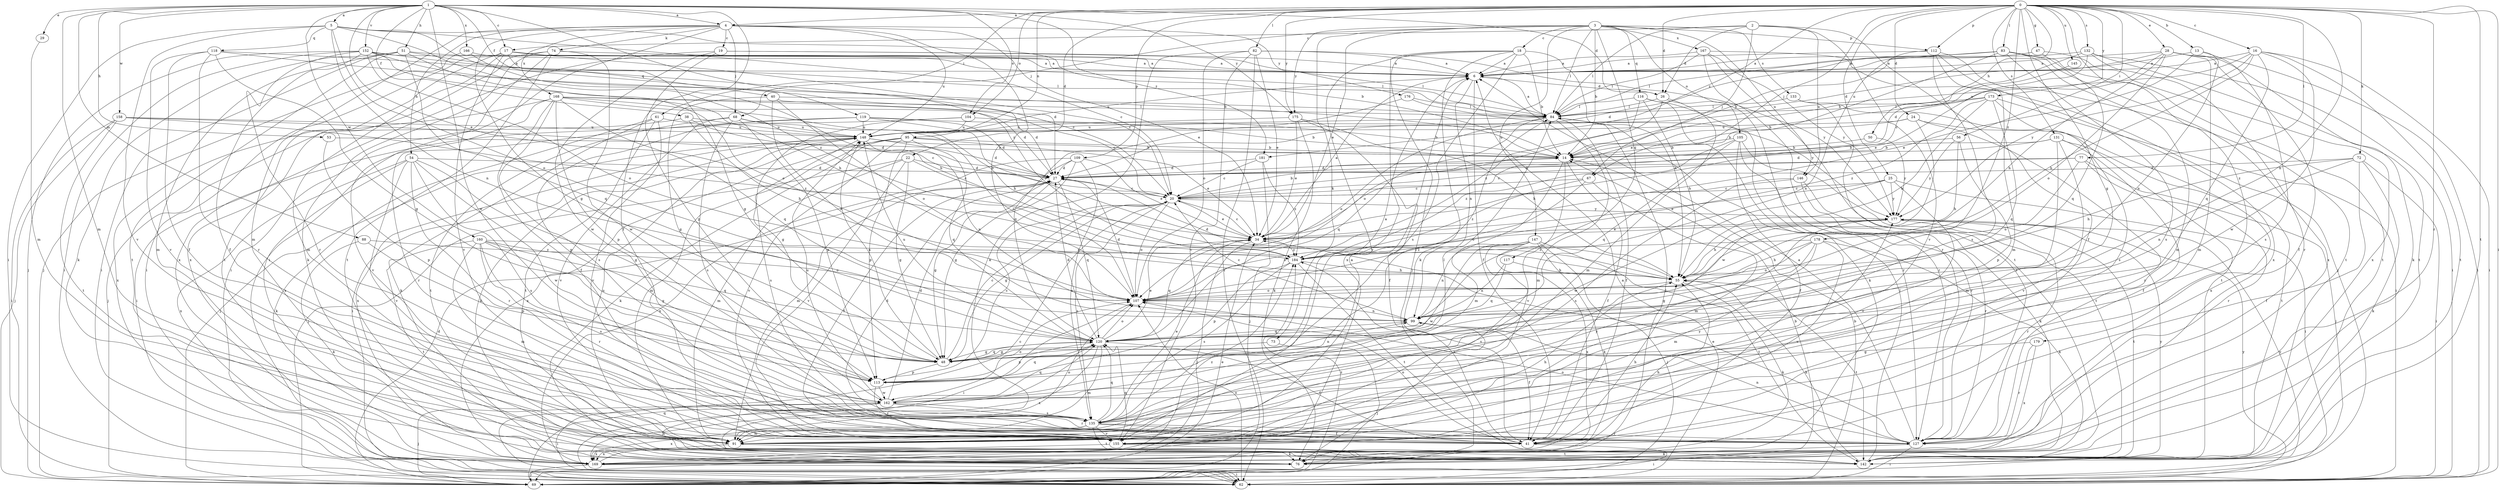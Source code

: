 strict digraph  {
0;
1;
2;
3;
4;
5;
6;
13;
14;
16;
17;
18;
19;
20;
22;
24;
25;
26;
27;
28;
29;
34;
38;
40;
41;
47;
48;
50;
51;
53;
54;
55;
56;
61;
62;
67;
68;
69;
72;
73;
74;
76;
77;
82;
83;
84;
88;
91;
95;
99;
104;
105;
107;
109;
112;
113;
116;
117;
118;
119;
120;
127;
131;
132;
133;
135;
142;
145;
146;
147;
148;
152;
155;
158;
160;
162;
166;
167;
168;
169;
173;
175;
176;
177;
178;
179;
181;
184;
0 -> 4  [label=a];
0 -> 13  [label=b];
0 -> 16  [label=c];
0 -> 22  [label=d];
0 -> 24  [label=d];
0 -> 25  [label=d];
0 -> 26  [label=d];
0 -> 28  [label=e];
0 -> 47  [label=g];
0 -> 48  [label=g];
0 -> 50  [label=h];
0 -> 56  [label=i];
0 -> 61  [label=i];
0 -> 62  [label=i];
0 -> 67  [label=j];
0 -> 72  [label=k];
0 -> 77  [label=l];
0 -> 82  [label=l];
0 -> 83  [label=l];
0 -> 95  [label=n];
0 -> 99  [label=n];
0 -> 104  [label=o];
0 -> 109  [label=p];
0 -> 112  [label=p];
0 -> 127  [label=r];
0 -> 131  [label=s];
0 -> 132  [label=s];
0 -> 142  [label=t];
0 -> 145  [label=u];
0 -> 173  [label=y];
0 -> 175  [label=y];
0 -> 178  [label=z];
0 -> 179  [label=z];
0 -> 181  [label=z];
1 -> 4  [label=a];
1 -> 5  [label=a];
1 -> 17  [label=c];
1 -> 26  [label=d];
1 -> 29  [label=e];
1 -> 34  [label=e];
1 -> 38  [label=f];
1 -> 40  [label=f];
1 -> 41  [label=f];
1 -> 51  [label=h];
1 -> 53  [label=h];
1 -> 88  [label=m];
1 -> 91  [label=m];
1 -> 104  [label=o];
1 -> 152  [label=v];
1 -> 158  [label=w];
1 -> 160  [label=w];
1 -> 162  [label=w];
1 -> 166  [label=x];
1 -> 175  [label=y];
1 -> 181  [label=z];
1 -> 184  [label=z];
2 -> 17  [label=c];
2 -> 26  [label=d];
2 -> 41  [label=f];
2 -> 67  [label=j];
2 -> 84  [label=l];
2 -> 146  [label=u];
2 -> 155  [label=v];
3 -> 14  [label=b];
3 -> 18  [label=c];
3 -> 34  [label=e];
3 -> 68  [label=j];
3 -> 73  [label=k];
3 -> 84  [label=l];
3 -> 105  [label=o];
3 -> 112  [label=p];
3 -> 116  [label=q];
3 -> 117  [label=q];
3 -> 133  [label=s];
3 -> 146  [label=u];
3 -> 147  [label=u];
3 -> 167  [label=x];
3 -> 175  [label=y];
4 -> 19  [label=c];
4 -> 34  [label=e];
4 -> 48  [label=g];
4 -> 54  [label=h];
4 -> 62  [label=i];
4 -> 68  [label=j];
4 -> 74  [label=k];
4 -> 91  [label=m];
4 -> 107  [label=o];
4 -> 148  [label=u];
4 -> 168  [label=x];
4 -> 176  [label=y];
5 -> 14  [label=b];
5 -> 20  [label=c];
5 -> 62  [label=i];
5 -> 99  [label=n];
5 -> 107  [label=o];
5 -> 118  [label=q];
5 -> 119  [label=q];
5 -> 155  [label=v];
5 -> 184  [label=z];
6 -> 26  [label=d];
6 -> 41  [label=f];
6 -> 99  [label=n];
6 -> 148  [label=u];
13 -> 6  [label=a];
13 -> 34  [label=e];
13 -> 99  [label=n];
13 -> 135  [label=s];
14 -> 27  [label=d];
14 -> 41  [label=f];
14 -> 91  [label=m];
14 -> 155  [label=v];
16 -> 6  [label=a];
16 -> 55  [label=h];
16 -> 62  [label=i];
16 -> 120  [label=q];
16 -> 142  [label=t];
16 -> 148  [label=u];
16 -> 162  [label=w];
16 -> 177  [label=y];
17 -> 6  [label=a];
17 -> 20  [label=c];
17 -> 48  [label=g];
17 -> 62  [label=i];
17 -> 84  [label=l];
17 -> 91  [label=m];
17 -> 142  [label=t];
17 -> 155  [label=v];
18 -> 6  [label=a];
18 -> 14  [label=b];
18 -> 55  [label=h];
18 -> 69  [label=j];
18 -> 76  [label=k];
18 -> 135  [label=s];
18 -> 155  [label=v];
18 -> 169  [label=x];
19 -> 6  [label=a];
19 -> 84  [label=l];
19 -> 113  [label=p];
19 -> 162  [label=w];
19 -> 169  [label=x];
20 -> 14  [label=b];
20 -> 34  [label=e];
20 -> 48  [label=g];
20 -> 107  [label=o];
20 -> 135  [label=s];
20 -> 177  [label=y];
22 -> 20  [label=c];
22 -> 27  [label=d];
22 -> 48  [label=g];
22 -> 69  [label=j];
22 -> 91  [label=m];
22 -> 155  [label=v];
24 -> 14  [label=b];
24 -> 127  [label=r];
24 -> 148  [label=u];
24 -> 162  [label=w];
24 -> 169  [label=x];
25 -> 20  [label=c];
25 -> 34  [label=e];
25 -> 62  [label=i];
25 -> 155  [label=v];
25 -> 162  [label=w];
25 -> 177  [label=y];
26 -> 84  [label=l];
26 -> 91  [label=m];
26 -> 107  [label=o];
26 -> 127  [label=r];
27 -> 20  [label=c];
27 -> 41  [label=f];
27 -> 48  [label=g];
27 -> 120  [label=q];
28 -> 6  [label=a];
28 -> 20  [label=c];
28 -> 41  [label=f];
28 -> 55  [label=h];
28 -> 62  [label=i];
28 -> 76  [label=k];
28 -> 91  [label=m];
28 -> 107  [label=o];
28 -> 148  [label=u];
29 -> 91  [label=m];
34 -> 6  [label=a];
34 -> 20  [label=c];
34 -> 69  [label=j];
34 -> 120  [label=q];
34 -> 184  [label=z];
38 -> 27  [label=d];
38 -> 55  [label=h];
38 -> 69  [label=j];
38 -> 148  [label=u];
40 -> 27  [label=d];
40 -> 48  [label=g];
40 -> 84  [label=l];
40 -> 99  [label=n];
40 -> 107  [label=o];
41 -> 55  [label=h];
41 -> 62  [label=i];
41 -> 107  [label=o];
41 -> 184  [label=z];
47 -> 6  [label=a];
47 -> 27  [label=d];
47 -> 120  [label=q];
47 -> 169  [label=x];
48 -> 6  [label=a];
48 -> 20  [label=c];
48 -> 99  [label=n];
48 -> 113  [label=p];
48 -> 120  [label=q];
48 -> 148  [label=u];
50 -> 14  [label=b];
50 -> 177  [label=y];
51 -> 6  [label=a];
51 -> 27  [label=d];
51 -> 62  [label=i];
51 -> 76  [label=k];
51 -> 91  [label=m];
51 -> 107  [label=o];
51 -> 120  [label=q];
51 -> 142  [label=t];
53 -> 14  [label=b];
53 -> 113  [label=p];
54 -> 27  [label=d];
54 -> 48  [label=g];
54 -> 76  [label=k];
54 -> 127  [label=r];
54 -> 135  [label=s];
54 -> 155  [label=v];
54 -> 162  [label=w];
54 -> 169  [label=x];
55 -> 27  [label=d];
55 -> 76  [label=k];
55 -> 107  [label=o];
55 -> 142  [label=t];
56 -> 14  [label=b];
56 -> 55  [label=h];
56 -> 113  [label=p];
56 -> 177  [label=y];
61 -> 76  [label=k];
61 -> 142  [label=t];
61 -> 148  [label=u];
61 -> 155  [label=v];
61 -> 169  [label=x];
62 -> 6  [label=a];
62 -> 14  [label=b];
62 -> 20  [label=c];
62 -> 107  [label=o];
62 -> 177  [label=y];
67 -> 20  [label=c];
67 -> 91  [label=m];
67 -> 107  [label=o];
67 -> 184  [label=z];
68 -> 107  [label=o];
68 -> 113  [label=p];
68 -> 135  [label=s];
68 -> 142  [label=t];
68 -> 148  [label=u];
68 -> 155  [label=v];
69 -> 14  [label=b];
69 -> 27  [label=d];
69 -> 34  [label=e];
69 -> 120  [label=q];
69 -> 177  [label=y];
69 -> 184  [label=z];
72 -> 27  [label=d];
72 -> 41  [label=f];
72 -> 55  [label=h];
72 -> 62  [label=i];
72 -> 76  [label=k];
72 -> 99  [label=n];
73 -> 48  [label=g];
73 -> 69  [label=j];
74 -> 6  [label=a];
74 -> 62  [label=i];
74 -> 76  [label=k];
74 -> 142  [label=t];
74 -> 162  [label=w];
74 -> 169  [label=x];
76 -> 84  [label=l];
77 -> 20  [label=c];
77 -> 27  [label=d];
77 -> 69  [label=j];
77 -> 107  [label=o];
77 -> 127  [label=r];
82 -> 6  [label=a];
82 -> 34  [label=e];
82 -> 62  [label=i];
82 -> 76  [label=k];
82 -> 107  [label=o];
82 -> 155  [label=v];
82 -> 177  [label=y];
83 -> 6  [label=a];
83 -> 14  [label=b];
83 -> 34  [label=e];
83 -> 84  [label=l];
83 -> 91  [label=m];
83 -> 135  [label=s];
83 -> 142  [label=t];
83 -> 169  [label=x];
84 -> 6  [label=a];
84 -> 41  [label=f];
84 -> 91  [label=m];
84 -> 107  [label=o];
84 -> 120  [label=q];
84 -> 148  [label=u];
88 -> 76  [label=k];
88 -> 113  [label=p];
88 -> 184  [label=z];
91 -> 76  [label=k];
91 -> 107  [label=o];
91 -> 148  [label=u];
91 -> 169  [label=x];
91 -> 177  [label=y];
95 -> 14  [label=b];
95 -> 34  [label=e];
95 -> 76  [label=k];
95 -> 91  [label=m];
95 -> 113  [label=p];
95 -> 120  [label=q];
95 -> 155  [label=v];
95 -> 169  [label=x];
99 -> 20  [label=c];
99 -> 41  [label=f];
99 -> 120  [label=q];
104 -> 14  [label=b];
104 -> 48  [label=g];
104 -> 62  [label=i];
104 -> 148  [label=u];
105 -> 14  [label=b];
105 -> 41  [label=f];
105 -> 120  [label=q];
105 -> 127  [label=r];
105 -> 142  [label=t];
105 -> 184  [label=z];
107 -> 27  [label=d];
107 -> 62  [label=i];
107 -> 99  [label=n];
109 -> 27  [label=d];
109 -> 34  [label=e];
109 -> 48  [label=g];
109 -> 91  [label=m];
109 -> 135  [label=s];
109 -> 169  [label=x];
112 -> 6  [label=a];
112 -> 91  [label=m];
112 -> 99  [label=n];
112 -> 135  [label=s];
112 -> 142  [label=t];
112 -> 169  [label=x];
113 -> 20  [label=c];
113 -> 84  [label=l];
113 -> 120  [label=q];
113 -> 155  [label=v];
113 -> 162  [label=w];
116 -> 55  [label=h];
116 -> 76  [label=k];
116 -> 84  [label=l];
116 -> 127  [label=r];
116 -> 184  [label=z];
117 -> 55  [label=h];
117 -> 99  [label=n];
117 -> 120  [label=q];
118 -> 6  [label=a];
118 -> 14  [label=b];
118 -> 41  [label=f];
118 -> 48  [label=g];
118 -> 127  [label=r];
118 -> 155  [label=v];
119 -> 14  [label=b];
119 -> 27  [label=d];
119 -> 34  [label=e];
119 -> 113  [label=p];
119 -> 127  [label=r];
119 -> 148  [label=u];
120 -> 27  [label=d];
120 -> 34  [label=e];
120 -> 41  [label=f];
120 -> 48  [label=g];
120 -> 91  [label=m];
120 -> 107  [label=o];
120 -> 113  [label=p];
120 -> 148  [label=u];
120 -> 169  [label=x];
127 -> 6  [label=a];
127 -> 34  [label=e];
127 -> 62  [label=i];
127 -> 76  [label=k];
127 -> 99  [label=n];
127 -> 107  [label=o];
131 -> 14  [label=b];
131 -> 27  [label=d];
131 -> 41  [label=f];
131 -> 91  [label=m];
131 -> 142  [label=t];
131 -> 155  [label=v];
132 -> 6  [label=a];
132 -> 14  [label=b];
132 -> 34  [label=e];
132 -> 62  [label=i];
132 -> 127  [label=r];
132 -> 142  [label=t];
133 -> 84  [label=l];
133 -> 127  [label=r];
133 -> 142  [label=t];
135 -> 27  [label=d];
135 -> 34  [label=e];
135 -> 41  [label=f];
135 -> 91  [label=m];
135 -> 120  [label=q];
135 -> 127  [label=r];
135 -> 142  [label=t];
135 -> 155  [label=v];
135 -> 169  [label=x];
142 -> 55  [label=h];
142 -> 84  [label=l];
142 -> 177  [label=y];
145 -> 27  [label=d];
146 -> 20  [label=c];
146 -> 76  [label=k];
146 -> 127  [label=r];
146 -> 135  [label=s];
147 -> 69  [label=j];
147 -> 76  [label=k];
147 -> 99  [label=n];
147 -> 142  [label=t];
147 -> 155  [label=v];
147 -> 162  [label=w];
147 -> 169  [label=x];
147 -> 184  [label=z];
148 -> 14  [label=b];
148 -> 27  [label=d];
148 -> 62  [label=i];
148 -> 69  [label=j];
148 -> 76  [label=k];
148 -> 99  [label=n];
148 -> 135  [label=s];
148 -> 169  [label=x];
152 -> 6  [label=a];
152 -> 20  [label=c];
152 -> 41  [label=f];
152 -> 55  [label=h];
152 -> 62  [label=i];
152 -> 69  [label=j];
152 -> 84  [label=l];
152 -> 107  [label=o];
152 -> 127  [label=r];
155 -> 6  [label=a];
155 -> 55  [label=h];
155 -> 120  [label=q];
155 -> 142  [label=t];
155 -> 169  [label=x];
155 -> 177  [label=y];
158 -> 20  [label=c];
158 -> 62  [label=i];
158 -> 69  [label=j];
158 -> 142  [label=t];
158 -> 148  [label=u];
158 -> 184  [label=z];
160 -> 48  [label=g];
160 -> 91  [label=m];
160 -> 107  [label=o];
160 -> 120  [label=q];
160 -> 127  [label=r];
160 -> 135  [label=s];
160 -> 142  [label=t];
160 -> 184  [label=z];
162 -> 27  [label=d];
162 -> 62  [label=i];
162 -> 69  [label=j];
162 -> 76  [label=k];
162 -> 84  [label=l];
162 -> 107  [label=o];
162 -> 120  [label=q];
162 -> 127  [label=r];
162 -> 135  [label=s];
162 -> 148  [label=u];
166 -> 6  [label=a];
166 -> 55  [label=h];
166 -> 69  [label=j];
167 -> 6  [label=a];
167 -> 69  [label=j];
167 -> 84  [label=l];
167 -> 127  [label=r];
167 -> 142  [label=t];
167 -> 177  [label=y];
168 -> 20  [label=c];
168 -> 27  [label=d];
168 -> 41  [label=f];
168 -> 55  [label=h];
168 -> 84  [label=l];
168 -> 113  [label=p];
168 -> 120  [label=q];
168 -> 135  [label=s];
168 -> 155  [label=v];
168 -> 169  [label=x];
169 -> 55  [label=h];
169 -> 62  [label=i];
169 -> 69  [label=j];
169 -> 184  [label=z];
173 -> 14  [label=b];
173 -> 55  [label=h];
173 -> 62  [label=i];
173 -> 84  [label=l];
173 -> 120  [label=q];
173 -> 135  [label=s];
173 -> 184  [label=z];
175 -> 34  [label=e];
175 -> 41  [label=f];
175 -> 55  [label=h];
175 -> 76  [label=k];
175 -> 148  [label=u];
176 -> 84  [label=l];
176 -> 120  [label=q];
176 -> 177  [label=y];
177 -> 34  [label=e];
177 -> 55  [label=h];
177 -> 107  [label=o];
177 -> 127  [label=r];
177 -> 142  [label=t];
178 -> 48  [label=g];
178 -> 55  [label=h];
178 -> 76  [label=k];
178 -> 91  [label=m];
178 -> 107  [label=o];
178 -> 155  [label=v];
178 -> 184  [label=z];
179 -> 48  [label=g];
179 -> 127  [label=r];
179 -> 169  [label=x];
181 -> 20  [label=c];
181 -> 27  [label=d];
181 -> 69  [label=j];
181 -> 184  [label=z];
184 -> 55  [label=h];
184 -> 113  [label=p];
184 -> 135  [label=s];
184 -> 142  [label=t];
}
